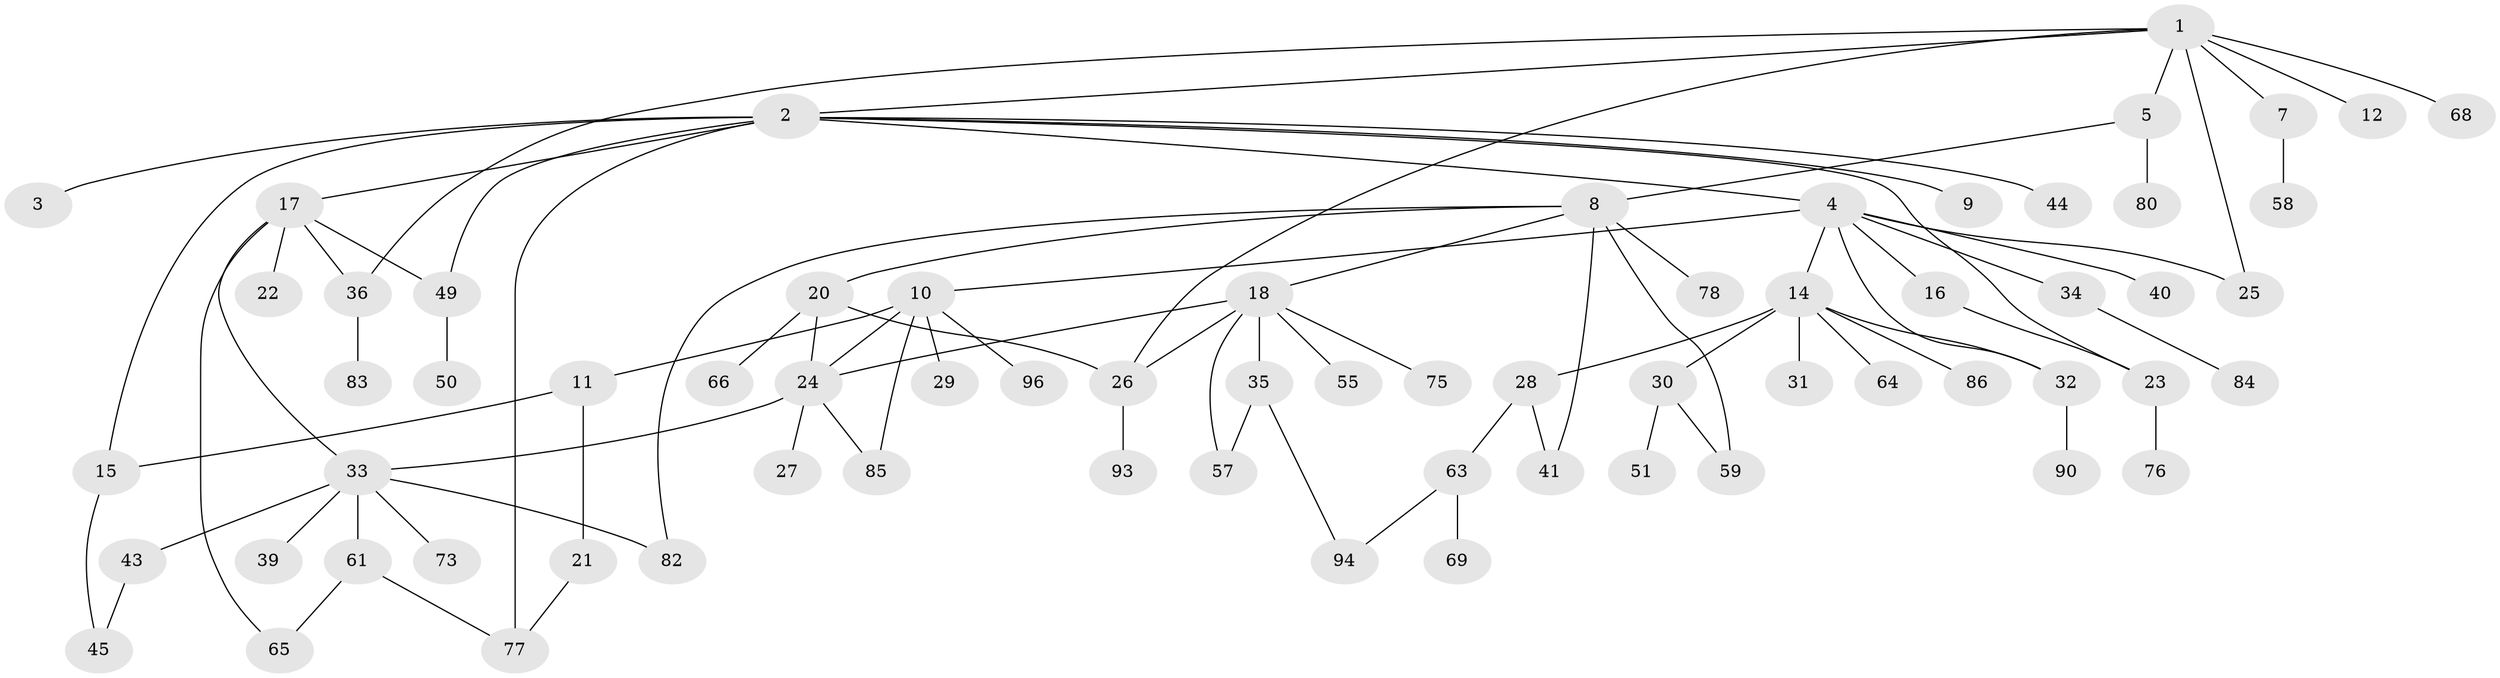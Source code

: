 // Generated by graph-tools (version 1.1) at 2025/51/02/27/25 19:51:41]
// undirected, 68 vertices, 88 edges
graph export_dot {
graph [start="1"]
  node [color=gray90,style=filled];
  1 [super="+42"];
  2 [super="+6"];
  3;
  4 [super="+13"];
  5 [super="+56"];
  7 [super="+60"];
  8 [super="+38"];
  9 [super="+91"];
  10 [super="+87"];
  11 [super="+72"];
  12;
  14 [super="+19"];
  15;
  16;
  17 [super="+53"];
  18 [super="+46"];
  20 [super="+52"];
  21 [super="+74"];
  22;
  23 [super="+79"];
  24 [super="+48"];
  25;
  26 [super="+47"];
  27;
  28 [super="+71"];
  29 [super="+89"];
  30 [super="+81"];
  31;
  32 [super="+37"];
  33 [super="+54"];
  34;
  35;
  36 [super="+62"];
  39;
  40;
  41;
  43 [super="+67"];
  44;
  45;
  49 [super="+70"];
  50;
  51;
  55;
  57;
  58;
  59;
  61 [super="+88"];
  63 [super="+92"];
  64;
  65;
  66;
  68;
  69;
  73 [super="+97"];
  75;
  76;
  77 [super="+95"];
  78;
  80;
  82;
  83;
  84;
  85;
  86;
  90;
  93;
  94;
  96;
  1 -- 2;
  1 -- 5;
  1 -- 7;
  1 -- 12;
  1 -- 25;
  1 -- 26;
  1 -- 36;
  1 -- 68;
  2 -- 3;
  2 -- 4;
  2 -- 15;
  2 -- 23;
  2 -- 44;
  2 -- 17;
  2 -- 49;
  2 -- 9;
  2 -- 77;
  4 -- 10;
  4 -- 25;
  4 -- 32;
  4 -- 16;
  4 -- 34;
  4 -- 40;
  4 -- 14;
  5 -- 8;
  5 -- 80;
  7 -- 58;
  8 -- 18;
  8 -- 20;
  8 -- 41;
  8 -- 59;
  8 -- 82;
  8 -- 78;
  10 -- 11;
  10 -- 24;
  10 -- 29;
  10 -- 85;
  10 -- 96;
  11 -- 21;
  11 -- 15;
  14 -- 28;
  14 -- 31;
  14 -- 32;
  14 -- 64;
  14 -- 86;
  14 -- 30;
  15 -- 45;
  16 -- 23;
  17 -- 22;
  17 -- 33;
  17 -- 36;
  17 -- 49;
  17 -- 65;
  18 -- 35;
  18 -- 57;
  18 -- 55;
  18 -- 26;
  18 -- 75;
  18 -- 24;
  20 -- 26;
  20 -- 24;
  20 -- 66;
  21 -- 77;
  23 -- 76;
  24 -- 27;
  24 -- 33;
  24 -- 85;
  26 -- 93;
  28 -- 63;
  28 -- 41;
  30 -- 51;
  30 -- 59;
  32 -- 90;
  33 -- 39;
  33 -- 43;
  33 -- 82;
  33 -- 73;
  33 -- 61;
  34 -- 84;
  35 -- 57;
  35 -- 94;
  36 -- 83;
  43 -- 45;
  49 -- 50;
  61 -- 77;
  61 -- 65;
  63 -- 69;
  63 -- 94;
}
